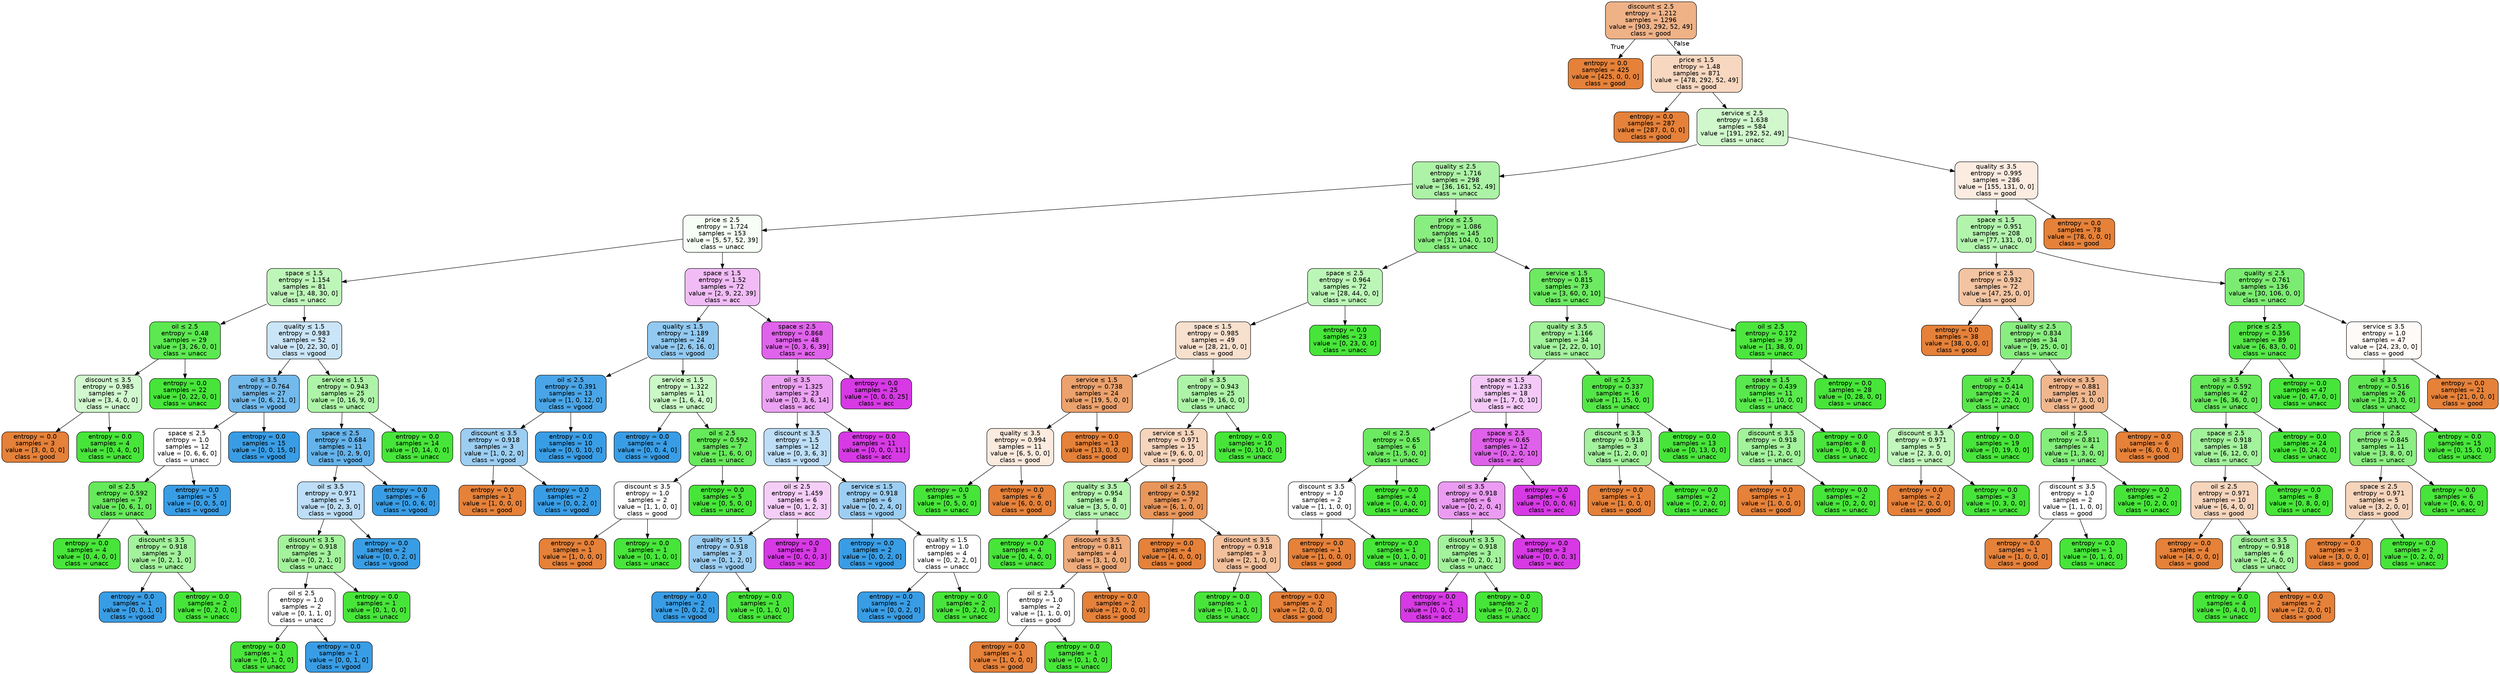 digraph Tree {
node [shape=box, style="filled, rounded", color="black", fontname=helvetica] ;
edge [fontname=helvetica] ;
0 [label=<discount &le; 2.5<br/>entropy = 1.212<br/>samples = 1296<br/>value = [903, 292, 52, 49]<br/>class = good>, fillcolor="#efb287"] ;
1 [label=<entropy = 0.0<br/>samples = 425<br/>value = [425, 0, 0, 0]<br/>class = good>, fillcolor="#e58139"] ;
0 -> 1 [labeldistance=2.5, labelangle=45, headlabel="True"] ;
2 [label=<price &le; 1.5<br/>entropy = 1.48<br/>samples = 871<br/>value = [478, 292, 52, 49]<br/>class = good>, fillcolor="#f7d7bf"] ;
0 -> 2 [labeldistance=2.5, labelangle=-45, headlabel="False"] ;
3 [label=<entropy = 0.0<br/>samples = 287<br/>value = [287, 0, 0, 0]<br/>class = good>, fillcolor="#e58139"] ;
2 -> 3 ;
4 [label=<service &le; 2.5<br/>entropy = 1.638<br/>samples = 584<br/>value = [191, 292, 52, 49]<br/>class = unacc>, fillcolor="#d0f8cc"] ;
2 -> 4 ;
5 [label=<quality &le; 2.5<br/>entropy = 1.716<br/>samples = 298<br/>value = [36, 161, 52, 49]<br/>class = unacc>, fillcolor="#adf3a7"] ;
4 -> 5 ;
6 [label=<price &le; 2.5<br/>entropy = 1.724<br/>samples = 153<br/>value = [5, 57, 52, 39]<br/>class = unacc>, fillcolor="#f6fef5"] ;
5 -> 6 ;
7 [label=<space &le; 1.5<br/>entropy = 1.154<br/>samples = 81<br/>value = [3, 48, 30, 0]<br/>class = unacc>, fillcolor="#bef6b9"] ;
6 -> 7 ;
8 [label=<oil &le; 2.5<br/>entropy = 0.48<br/>samples = 29<br/>value = [3, 26, 0, 0]<br/>class = unacc>, fillcolor="#5ce850"] ;
7 -> 8 ;
9 [label=<discount &le; 3.5<br/>entropy = 0.985<br/>samples = 7<br/>value = [3, 4, 0, 0]<br/>class = unacc>, fillcolor="#d1f8ce"] ;
8 -> 9 ;
10 [label=<entropy = 0.0<br/>samples = 3<br/>value = [3, 0, 0, 0]<br/>class = good>, fillcolor="#e58139"] ;
9 -> 10 ;
11 [label=<entropy = 0.0<br/>samples = 4<br/>value = [0, 4, 0, 0]<br/>class = unacc>, fillcolor="#47e539"] ;
9 -> 11 ;
12 [label=<entropy = 0.0<br/>samples = 22<br/>value = [0, 22, 0, 0]<br/>class = unacc>, fillcolor="#47e539"] ;
8 -> 12 ;
13 [label=<quality &le; 1.5<br/>entropy = 0.983<br/>samples = 52<br/>value = [0, 22, 30, 0]<br/>class = vgood>, fillcolor="#cae5f8"] ;
7 -> 13 ;
14 [label=<oil &le; 3.5<br/>entropy = 0.764<br/>samples = 27<br/>value = [0, 6, 21, 0]<br/>class = vgood>, fillcolor="#72b9ec"] ;
13 -> 14 ;
15 [label=<space &le; 2.5<br/>entropy = 1.0<br/>samples = 12<br/>value = [0, 6, 6, 0]<br/>class = unacc>, fillcolor="#ffffff"] ;
14 -> 15 ;
16 [label=<oil &le; 2.5<br/>entropy = 0.592<br/>samples = 7<br/>value = [0, 6, 1, 0]<br/>class = unacc>, fillcolor="#66e95a"] ;
15 -> 16 ;
17 [label=<entropy = 0.0<br/>samples = 4<br/>value = [0, 4, 0, 0]<br/>class = unacc>, fillcolor="#47e539"] ;
16 -> 17 ;
18 [label=<discount &le; 3.5<br/>entropy = 0.918<br/>samples = 3<br/>value = [0, 2, 1, 0]<br/>class = unacc>, fillcolor="#a3f29c"] ;
16 -> 18 ;
19 [label=<entropy = 0.0<br/>samples = 1<br/>value = [0, 0, 1, 0]<br/>class = vgood>, fillcolor="#399de5"] ;
18 -> 19 ;
20 [label=<entropy = 0.0<br/>samples = 2<br/>value = [0, 2, 0, 0]<br/>class = unacc>, fillcolor="#47e539"] ;
18 -> 20 ;
21 [label=<entropy = 0.0<br/>samples = 5<br/>value = [0, 0, 5, 0]<br/>class = vgood>, fillcolor="#399de5"] ;
15 -> 21 ;
22 [label=<entropy = 0.0<br/>samples = 15<br/>value = [0, 0, 15, 0]<br/>class = vgood>, fillcolor="#399de5"] ;
14 -> 22 ;
23 [label=<service &le; 1.5<br/>entropy = 0.943<br/>samples = 25<br/>value = [0, 16, 9, 0]<br/>class = unacc>, fillcolor="#aef4a8"] ;
13 -> 23 ;
24 [label=<space &le; 2.5<br/>entropy = 0.684<br/>samples = 11<br/>value = [0, 2, 9, 0]<br/>class = vgood>, fillcolor="#65b3eb"] ;
23 -> 24 ;
25 [label=<oil &le; 3.5<br/>entropy = 0.971<br/>samples = 5<br/>value = [0, 2, 3, 0]<br/>class = vgood>, fillcolor="#bddef6"] ;
24 -> 25 ;
26 [label=<discount &le; 3.5<br/>entropy = 0.918<br/>samples = 3<br/>value = [0, 2, 1, 0]<br/>class = unacc>, fillcolor="#a3f29c"] ;
25 -> 26 ;
27 [label=<oil &le; 2.5<br/>entropy = 1.0<br/>samples = 2<br/>value = [0, 1, 1, 0]<br/>class = unacc>, fillcolor="#ffffff"] ;
26 -> 27 ;
28 [label=<entropy = 0.0<br/>samples = 1<br/>value = [0, 1, 0, 0]<br/>class = unacc>, fillcolor="#47e539"] ;
27 -> 28 ;
29 [label=<entropy = 0.0<br/>samples = 1<br/>value = [0, 0, 1, 0]<br/>class = vgood>, fillcolor="#399de5"] ;
27 -> 29 ;
30 [label=<entropy = 0.0<br/>samples = 1<br/>value = [0, 1, 0, 0]<br/>class = unacc>, fillcolor="#47e539"] ;
26 -> 30 ;
31 [label=<entropy = 0.0<br/>samples = 2<br/>value = [0, 0, 2, 0]<br/>class = vgood>, fillcolor="#399de5"] ;
25 -> 31 ;
32 [label=<entropy = 0.0<br/>samples = 6<br/>value = [0, 0, 6, 0]<br/>class = vgood>, fillcolor="#399de5"] ;
24 -> 32 ;
33 [label=<entropy = 0.0<br/>samples = 14<br/>value = [0, 14, 0, 0]<br/>class = unacc>, fillcolor="#47e539"] ;
23 -> 33 ;
34 [label=<space &le; 1.5<br/>entropy = 1.52<br/>samples = 72<br/>value = [2, 9, 22, 39]<br/>class = acc>, fillcolor="#f1bcf6"] ;
6 -> 34 ;
35 [label=<quality &le; 1.5<br/>entropy = 1.189<br/>samples = 24<br/>value = [2, 6, 16, 0]<br/>class = vgood>, fillcolor="#91c9f1"] ;
34 -> 35 ;
36 [label=<oil &le; 2.5<br/>entropy = 0.391<br/>samples = 13<br/>value = [1, 0, 12, 0]<br/>class = vgood>, fillcolor="#49a5e7"] ;
35 -> 36 ;
37 [label=<discount &le; 3.5<br/>entropy = 0.918<br/>samples = 3<br/>value = [1, 0, 2, 0]<br/>class = vgood>, fillcolor="#9ccef2"] ;
36 -> 37 ;
38 [label=<entropy = 0.0<br/>samples = 1<br/>value = [1, 0, 0, 0]<br/>class = good>, fillcolor="#e58139"] ;
37 -> 38 ;
39 [label=<entropy = 0.0<br/>samples = 2<br/>value = [0, 0, 2, 0]<br/>class = vgood>, fillcolor="#399de5"] ;
37 -> 39 ;
40 [label=<entropy = 0.0<br/>samples = 10<br/>value = [0, 0, 10, 0]<br/>class = vgood>, fillcolor="#399de5"] ;
36 -> 40 ;
41 [label=<service &le; 1.5<br/>entropy = 1.322<br/>samples = 11<br/>value = [1, 6, 4, 0]<br/>class = unacc>, fillcolor="#caf8c6"] ;
35 -> 41 ;
42 [label=<entropy = 0.0<br/>samples = 4<br/>value = [0, 0, 4, 0]<br/>class = vgood>, fillcolor="#399de5"] ;
41 -> 42 ;
43 [label=<oil &le; 2.5<br/>entropy = 0.592<br/>samples = 7<br/>value = [1, 6, 0, 0]<br/>class = unacc>, fillcolor="#66e95a"] ;
41 -> 43 ;
44 [label=<discount &le; 3.5<br/>entropy = 1.0<br/>samples = 2<br/>value = [1, 1, 0, 0]<br/>class = good>, fillcolor="#ffffff"] ;
43 -> 44 ;
45 [label=<entropy = 0.0<br/>samples = 1<br/>value = [1, 0, 0, 0]<br/>class = good>, fillcolor="#e58139"] ;
44 -> 45 ;
46 [label=<entropy = 0.0<br/>samples = 1<br/>value = [0, 1, 0, 0]<br/>class = unacc>, fillcolor="#47e539"] ;
44 -> 46 ;
47 [label=<entropy = 0.0<br/>samples = 5<br/>value = [0, 5, 0, 0]<br/>class = unacc>, fillcolor="#47e539"] ;
43 -> 47 ;
48 [label=<space &le; 2.5<br/>entropy = 0.868<br/>samples = 48<br/>value = [0, 3, 6, 39]<br/>class = acc>, fillcolor="#e063eb"] ;
34 -> 48 ;
49 [label=<oil &le; 3.5<br/>entropy = 1.325<br/>samples = 23<br/>value = [0, 3, 6, 14]<br/>class = acc>, fillcolor="#eca2f3"] ;
48 -> 49 ;
50 [label=<discount &le; 3.5<br/>entropy = 1.5<br/>samples = 12<br/>value = [0, 3, 6, 3]<br/>class = vgood>, fillcolor="#bddef6"] ;
49 -> 50 ;
51 [label=<oil &le; 2.5<br/>entropy = 1.459<br/>samples = 6<br/>value = [0, 1, 2, 3]<br/>class = acc>, fillcolor="#f5cef8"] ;
50 -> 51 ;
52 [label=<quality &le; 1.5<br/>entropy = 0.918<br/>samples = 3<br/>value = [0, 1, 2, 0]<br/>class = vgood>, fillcolor="#9ccef2"] ;
51 -> 52 ;
53 [label=<entropy = 0.0<br/>samples = 2<br/>value = [0, 0, 2, 0]<br/>class = vgood>, fillcolor="#399de5"] ;
52 -> 53 ;
54 [label=<entropy = 0.0<br/>samples = 1<br/>value = [0, 1, 0, 0]<br/>class = unacc>, fillcolor="#47e539"] ;
52 -> 54 ;
55 [label=<entropy = 0.0<br/>samples = 3<br/>value = [0, 0, 0, 3]<br/>class = acc>, fillcolor="#d739e5"] ;
51 -> 55 ;
56 [label=<service &le; 1.5<br/>entropy = 0.918<br/>samples = 6<br/>value = [0, 2, 4, 0]<br/>class = vgood>, fillcolor="#9ccef2"] ;
50 -> 56 ;
57 [label=<entropy = 0.0<br/>samples = 2<br/>value = [0, 0, 2, 0]<br/>class = vgood>, fillcolor="#399de5"] ;
56 -> 57 ;
58 [label=<quality &le; 1.5<br/>entropy = 1.0<br/>samples = 4<br/>value = [0, 2, 2, 0]<br/>class = unacc>, fillcolor="#ffffff"] ;
56 -> 58 ;
59 [label=<entropy = 0.0<br/>samples = 2<br/>value = [0, 0, 2, 0]<br/>class = vgood>, fillcolor="#399de5"] ;
58 -> 59 ;
60 [label=<entropy = 0.0<br/>samples = 2<br/>value = [0, 2, 0, 0]<br/>class = unacc>, fillcolor="#47e539"] ;
58 -> 60 ;
61 [label=<entropy = 0.0<br/>samples = 11<br/>value = [0, 0, 0, 11]<br/>class = acc>, fillcolor="#d739e5"] ;
49 -> 61 ;
62 [label=<entropy = 0.0<br/>samples = 25<br/>value = [0, 0, 0, 25]<br/>class = acc>, fillcolor="#d739e5"] ;
48 -> 62 ;
63 [label=<price &le; 2.5<br/>entropy = 1.086<br/>samples = 145<br/>value = [31, 104, 0, 10]<br/>class = unacc>, fillcolor="#89ee80"] ;
5 -> 63 ;
64 [label=<space &le; 2.5<br/>entropy = 0.964<br/>samples = 72<br/>value = [28, 44, 0, 0]<br/>class = unacc>, fillcolor="#bcf6b7"] ;
63 -> 64 ;
65 [label=<space &le; 1.5<br/>entropy = 0.985<br/>samples = 49<br/>value = [28, 21, 0, 0]<br/>class = good>, fillcolor="#f8e0ce"] ;
64 -> 65 ;
66 [label=<service &le; 1.5<br/>entropy = 0.738<br/>samples = 24<br/>value = [19, 5, 0, 0]<br/>class = good>, fillcolor="#eca26d"] ;
65 -> 66 ;
67 [label=<quality &le; 3.5<br/>entropy = 0.994<br/>samples = 11<br/>value = [6, 5, 0, 0]<br/>class = good>, fillcolor="#fbeade"] ;
66 -> 67 ;
68 [label=<entropy = 0.0<br/>samples = 5<br/>value = [0, 5, 0, 0]<br/>class = unacc>, fillcolor="#47e539"] ;
67 -> 68 ;
69 [label=<entropy = 0.0<br/>samples = 6<br/>value = [6, 0, 0, 0]<br/>class = good>, fillcolor="#e58139"] ;
67 -> 69 ;
70 [label=<entropy = 0.0<br/>samples = 13<br/>value = [13, 0, 0, 0]<br/>class = good>, fillcolor="#e58139"] ;
66 -> 70 ;
71 [label=<oil &le; 3.5<br/>entropy = 0.943<br/>samples = 25<br/>value = [9, 16, 0, 0]<br/>class = unacc>, fillcolor="#aef4a8"] ;
65 -> 71 ;
72 [label=<service &le; 1.5<br/>entropy = 0.971<br/>samples = 15<br/>value = [9, 6, 0, 0]<br/>class = good>, fillcolor="#f6d5bd"] ;
71 -> 72 ;
73 [label=<quality &le; 3.5<br/>entropy = 0.954<br/>samples = 8<br/>value = [3, 5, 0, 0]<br/>class = unacc>, fillcolor="#b5f5b0"] ;
72 -> 73 ;
74 [label=<entropy = 0.0<br/>samples = 4<br/>value = [0, 4, 0, 0]<br/>class = unacc>, fillcolor="#47e539"] ;
73 -> 74 ;
75 [label=<discount &le; 3.5<br/>entropy = 0.811<br/>samples = 4<br/>value = [3, 1, 0, 0]<br/>class = good>, fillcolor="#eeab7b"] ;
73 -> 75 ;
76 [label=<oil &le; 2.5<br/>entropy = 1.0<br/>samples = 2<br/>value = [1, 1, 0, 0]<br/>class = good>, fillcolor="#ffffff"] ;
75 -> 76 ;
77 [label=<entropy = 0.0<br/>samples = 1<br/>value = [1, 0, 0, 0]<br/>class = good>, fillcolor="#e58139"] ;
76 -> 77 ;
78 [label=<entropy = 0.0<br/>samples = 1<br/>value = [0, 1, 0, 0]<br/>class = unacc>, fillcolor="#47e539"] ;
76 -> 78 ;
79 [label=<entropy = 0.0<br/>samples = 2<br/>value = [2, 0, 0, 0]<br/>class = good>, fillcolor="#e58139"] ;
75 -> 79 ;
80 [label=<oil &le; 2.5<br/>entropy = 0.592<br/>samples = 7<br/>value = [6, 1, 0, 0]<br/>class = good>, fillcolor="#e9965a"] ;
72 -> 80 ;
81 [label=<entropy = 0.0<br/>samples = 4<br/>value = [4, 0, 0, 0]<br/>class = good>, fillcolor="#e58139"] ;
80 -> 81 ;
82 [label=<discount &le; 3.5<br/>entropy = 0.918<br/>samples = 3<br/>value = [2, 1, 0, 0]<br/>class = good>, fillcolor="#f2c09c"] ;
80 -> 82 ;
83 [label=<entropy = 0.0<br/>samples = 1<br/>value = [0, 1, 0, 0]<br/>class = unacc>, fillcolor="#47e539"] ;
82 -> 83 ;
84 [label=<entropy = 0.0<br/>samples = 2<br/>value = [2, 0, 0, 0]<br/>class = good>, fillcolor="#e58139"] ;
82 -> 84 ;
85 [label=<entropy = 0.0<br/>samples = 10<br/>value = [0, 10, 0, 0]<br/>class = unacc>, fillcolor="#47e539"] ;
71 -> 85 ;
86 [label=<entropy = 0.0<br/>samples = 23<br/>value = [0, 23, 0, 0]<br/>class = unacc>, fillcolor="#47e539"] ;
64 -> 86 ;
87 [label=<service &le; 1.5<br/>entropy = 0.815<br/>samples = 73<br/>value = [3, 60, 0, 10]<br/>class = unacc>, fillcolor="#6dea62"] ;
63 -> 87 ;
88 [label=<quality &le; 3.5<br/>entropy = 1.166<br/>samples = 34<br/>value = [2, 22, 0, 10]<br/>class = unacc>, fillcolor="#a3f29c"] ;
87 -> 88 ;
89 [label=<space &le; 1.5<br/>entropy = 1.233<br/>samples = 18<br/>value = [1, 7, 0, 10]<br/>class = acc>, fillcolor="#f4c9f8"] ;
88 -> 89 ;
90 [label=<oil &le; 2.5<br/>entropy = 0.65<br/>samples = 6<br/>value = [1, 5, 0, 0]<br/>class = unacc>, fillcolor="#6cea61"] ;
89 -> 90 ;
91 [label=<discount &le; 3.5<br/>entropy = 1.0<br/>samples = 2<br/>value = [1, 1, 0, 0]<br/>class = good>, fillcolor="#ffffff"] ;
90 -> 91 ;
92 [label=<entropy = 0.0<br/>samples = 1<br/>value = [1, 0, 0, 0]<br/>class = good>, fillcolor="#e58139"] ;
91 -> 92 ;
93 [label=<entropy = 0.0<br/>samples = 1<br/>value = [0, 1, 0, 0]<br/>class = unacc>, fillcolor="#47e539"] ;
91 -> 93 ;
94 [label=<entropy = 0.0<br/>samples = 4<br/>value = [0, 4, 0, 0]<br/>class = unacc>, fillcolor="#47e539"] ;
90 -> 94 ;
95 [label=<space &le; 2.5<br/>entropy = 0.65<br/>samples = 12<br/>value = [0, 2, 0, 10]<br/>class = acc>, fillcolor="#df61ea"] ;
89 -> 95 ;
96 [label=<oil &le; 3.5<br/>entropy = 0.918<br/>samples = 6<br/>value = [0, 2, 0, 4]<br/>class = acc>, fillcolor="#eb9cf2"] ;
95 -> 96 ;
97 [label=<discount &le; 3.5<br/>entropy = 0.918<br/>samples = 3<br/>value = [0, 2, 0, 1]<br/>class = unacc>, fillcolor="#a3f29c"] ;
96 -> 97 ;
98 [label=<entropy = 0.0<br/>samples = 1<br/>value = [0, 0, 0, 1]<br/>class = acc>, fillcolor="#d739e5"] ;
97 -> 98 ;
99 [label=<entropy = 0.0<br/>samples = 2<br/>value = [0, 2, 0, 0]<br/>class = unacc>, fillcolor="#47e539"] ;
97 -> 99 ;
100 [label=<entropy = 0.0<br/>samples = 3<br/>value = [0, 0, 0, 3]<br/>class = acc>, fillcolor="#d739e5"] ;
96 -> 100 ;
101 [label=<entropy = 0.0<br/>samples = 6<br/>value = [0, 0, 0, 6]<br/>class = acc>, fillcolor="#d739e5"] ;
95 -> 101 ;
102 [label=<oil &le; 2.5<br/>entropy = 0.337<br/>samples = 16<br/>value = [1, 15, 0, 0]<br/>class = unacc>, fillcolor="#53e746"] ;
88 -> 102 ;
103 [label=<discount &le; 3.5<br/>entropy = 0.918<br/>samples = 3<br/>value = [1, 2, 0, 0]<br/>class = unacc>, fillcolor="#a3f29c"] ;
102 -> 103 ;
104 [label=<entropy = 0.0<br/>samples = 1<br/>value = [1, 0, 0, 0]<br/>class = good>, fillcolor="#e58139"] ;
103 -> 104 ;
105 [label=<entropy = 0.0<br/>samples = 2<br/>value = [0, 2, 0, 0]<br/>class = unacc>, fillcolor="#47e539"] ;
103 -> 105 ;
106 [label=<entropy = 0.0<br/>samples = 13<br/>value = [0, 13, 0, 0]<br/>class = unacc>, fillcolor="#47e539"] ;
102 -> 106 ;
107 [label=<oil &le; 2.5<br/>entropy = 0.172<br/>samples = 39<br/>value = [1, 38, 0, 0]<br/>class = unacc>, fillcolor="#4ce63e"] ;
87 -> 107 ;
108 [label=<space &le; 1.5<br/>entropy = 0.439<br/>samples = 11<br/>value = [1, 10, 0, 0]<br/>class = unacc>, fillcolor="#59e84d"] ;
107 -> 108 ;
109 [label=<discount &le; 3.5<br/>entropy = 0.918<br/>samples = 3<br/>value = [1, 2, 0, 0]<br/>class = unacc>, fillcolor="#a3f29c"] ;
108 -> 109 ;
110 [label=<entropy = 0.0<br/>samples = 1<br/>value = [1, 0, 0, 0]<br/>class = good>, fillcolor="#e58139"] ;
109 -> 110 ;
111 [label=<entropy = 0.0<br/>samples = 2<br/>value = [0, 2, 0, 0]<br/>class = unacc>, fillcolor="#47e539"] ;
109 -> 111 ;
112 [label=<entropy = 0.0<br/>samples = 8<br/>value = [0, 8, 0, 0]<br/>class = unacc>, fillcolor="#47e539"] ;
108 -> 112 ;
113 [label=<entropy = 0.0<br/>samples = 28<br/>value = [0, 28, 0, 0]<br/>class = unacc>, fillcolor="#47e539"] ;
107 -> 113 ;
114 [label=<quality &le; 3.5<br/>entropy = 0.995<br/>samples = 286<br/>value = [155, 131, 0, 0]<br/>class = good>, fillcolor="#fbebe0"] ;
4 -> 114 ;
115 [label=<space &le; 1.5<br/>entropy = 0.951<br/>samples = 208<br/>value = [77, 131, 0, 0]<br/>class = unacc>, fillcolor="#b3f4ad"] ;
114 -> 115 ;
116 [label=<price &le; 2.5<br/>entropy = 0.932<br/>samples = 72<br/>value = [47, 25, 0, 0]<br/>class = good>, fillcolor="#f3c4a2"] ;
115 -> 116 ;
117 [label=<entropy = 0.0<br/>samples = 38<br/>value = [38, 0, 0, 0]<br/>class = good>, fillcolor="#e58139"] ;
116 -> 117 ;
118 [label=<quality &le; 2.5<br/>entropy = 0.834<br/>samples = 34<br/>value = [9, 25, 0, 0]<br/>class = unacc>, fillcolor="#89ee80"] ;
116 -> 118 ;
119 [label=<oil &le; 2.5<br/>entropy = 0.414<br/>samples = 24<br/>value = [2, 22, 0, 0]<br/>class = unacc>, fillcolor="#58e74b"] ;
118 -> 119 ;
120 [label=<discount &le; 3.5<br/>entropy = 0.971<br/>samples = 5<br/>value = [2, 3, 0, 0]<br/>class = unacc>, fillcolor="#c2f6bd"] ;
119 -> 120 ;
121 [label=<entropy = 0.0<br/>samples = 2<br/>value = [2, 0, 0, 0]<br/>class = good>, fillcolor="#e58139"] ;
120 -> 121 ;
122 [label=<entropy = 0.0<br/>samples = 3<br/>value = [0, 3, 0, 0]<br/>class = unacc>, fillcolor="#47e539"] ;
120 -> 122 ;
123 [label=<entropy = 0.0<br/>samples = 19<br/>value = [0, 19, 0, 0]<br/>class = unacc>, fillcolor="#47e539"] ;
119 -> 123 ;
124 [label=<service &le; 3.5<br/>entropy = 0.881<br/>samples = 10<br/>value = [7, 3, 0, 0]<br/>class = good>, fillcolor="#f0b78e"] ;
118 -> 124 ;
125 [label=<oil &le; 2.5<br/>entropy = 0.811<br/>samples = 4<br/>value = [1, 3, 0, 0]<br/>class = unacc>, fillcolor="#84ee7b"] ;
124 -> 125 ;
126 [label=<discount &le; 3.5<br/>entropy = 1.0<br/>samples = 2<br/>value = [1, 1, 0, 0]<br/>class = good>, fillcolor="#ffffff"] ;
125 -> 126 ;
127 [label=<entropy = 0.0<br/>samples = 1<br/>value = [1, 0, 0, 0]<br/>class = good>, fillcolor="#e58139"] ;
126 -> 127 ;
128 [label=<entropy = 0.0<br/>samples = 1<br/>value = [0, 1, 0, 0]<br/>class = unacc>, fillcolor="#47e539"] ;
126 -> 128 ;
129 [label=<entropy = 0.0<br/>samples = 2<br/>value = [0, 2, 0, 0]<br/>class = unacc>, fillcolor="#47e539"] ;
125 -> 129 ;
130 [label=<entropy = 0.0<br/>samples = 6<br/>value = [6, 0, 0, 0]<br/>class = good>, fillcolor="#e58139"] ;
124 -> 130 ;
131 [label=<quality &le; 2.5<br/>entropy = 0.761<br/>samples = 136<br/>value = [30, 106, 0, 0]<br/>class = unacc>, fillcolor="#7bec71"] ;
115 -> 131 ;
132 [label=<price &le; 2.5<br/>entropy = 0.356<br/>samples = 89<br/>value = [6, 83, 0, 0]<br/>class = unacc>, fillcolor="#54e747"] ;
131 -> 132 ;
133 [label=<oil &le; 3.5<br/>entropy = 0.592<br/>samples = 42<br/>value = [6, 36, 0, 0]<br/>class = unacc>, fillcolor="#66e95a"] ;
132 -> 133 ;
134 [label=<space &le; 2.5<br/>entropy = 0.918<br/>samples = 18<br/>value = [6, 12, 0, 0]<br/>class = unacc>, fillcolor="#a3f29c"] ;
133 -> 134 ;
135 [label=<oil &le; 2.5<br/>entropy = 0.971<br/>samples = 10<br/>value = [6, 4, 0, 0]<br/>class = good>, fillcolor="#f6d5bd"] ;
134 -> 135 ;
136 [label=<entropy = 0.0<br/>samples = 4<br/>value = [4, 0, 0, 0]<br/>class = good>, fillcolor="#e58139"] ;
135 -> 136 ;
137 [label=<discount &le; 3.5<br/>entropy = 0.918<br/>samples = 6<br/>value = [2, 4, 0, 0]<br/>class = unacc>, fillcolor="#a3f29c"] ;
135 -> 137 ;
138 [label=<entropy = 0.0<br/>samples = 4<br/>value = [0, 4, 0, 0]<br/>class = unacc>, fillcolor="#47e539"] ;
137 -> 138 ;
139 [label=<entropy = 0.0<br/>samples = 2<br/>value = [2, 0, 0, 0]<br/>class = good>, fillcolor="#e58139"] ;
137 -> 139 ;
140 [label=<entropy = 0.0<br/>samples = 8<br/>value = [0, 8, 0, 0]<br/>class = unacc>, fillcolor="#47e539"] ;
134 -> 140 ;
141 [label=<entropy = 0.0<br/>samples = 24<br/>value = [0, 24, 0, 0]<br/>class = unacc>, fillcolor="#47e539"] ;
133 -> 141 ;
142 [label=<entropy = 0.0<br/>samples = 47<br/>value = [0, 47, 0, 0]<br/>class = unacc>, fillcolor="#47e539"] ;
132 -> 142 ;
143 [label=<service &le; 3.5<br/>entropy = 1.0<br/>samples = 47<br/>value = [24, 23, 0, 0]<br/>class = good>, fillcolor="#fefaf7"] ;
131 -> 143 ;
144 [label=<oil &le; 3.5<br/>entropy = 0.516<br/>samples = 26<br/>value = [3, 23, 0, 0]<br/>class = unacc>, fillcolor="#5fe853"] ;
143 -> 144 ;
145 [label=<price &le; 2.5<br/>entropy = 0.845<br/>samples = 11<br/>value = [3, 8, 0, 0]<br/>class = unacc>, fillcolor="#8cef83"] ;
144 -> 145 ;
146 [label=<space &le; 2.5<br/>entropy = 0.971<br/>samples = 5<br/>value = [3, 2, 0, 0]<br/>class = good>, fillcolor="#f6d5bd"] ;
145 -> 146 ;
147 [label=<entropy = 0.0<br/>samples = 3<br/>value = [3, 0, 0, 0]<br/>class = good>, fillcolor="#e58139"] ;
146 -> 147 ;
148 [label=<entropy = 0.0<br/>samples = 2<br/>value = [0, 2, 0, 0]<br/>class = unacc>, fillcolor="#47e539"] ;
146 -> 148 ;
149 [label=<entropy = 0.0<br/>samples = 6<br/>value = [0, 6, 0, 0]<br/>class = unacc>, fillcolor="#47e539"] ;
145 -> 149 ;
150 [label=<entropy = 0.0<br/>samples = 15<br/>value = [0, 15, 0, 0]<br/>class = unacc>, fillcolor="#47e539"] ;
144 -> 150 ;
151 [label=<entropy = 0.0<br/>samples = 21<br/>value = [21, 0, 0, 0]<br/>class = good>, fillcolor="#e58139"] ;
143 -> 151 ;
152 [label=<entropy = 0.0<br/>samples = 78<br/>value = [78, 0, 0, 0]<br/>class = good>, fillcolor="#e58139"] ;
114 -> 152 ;
}